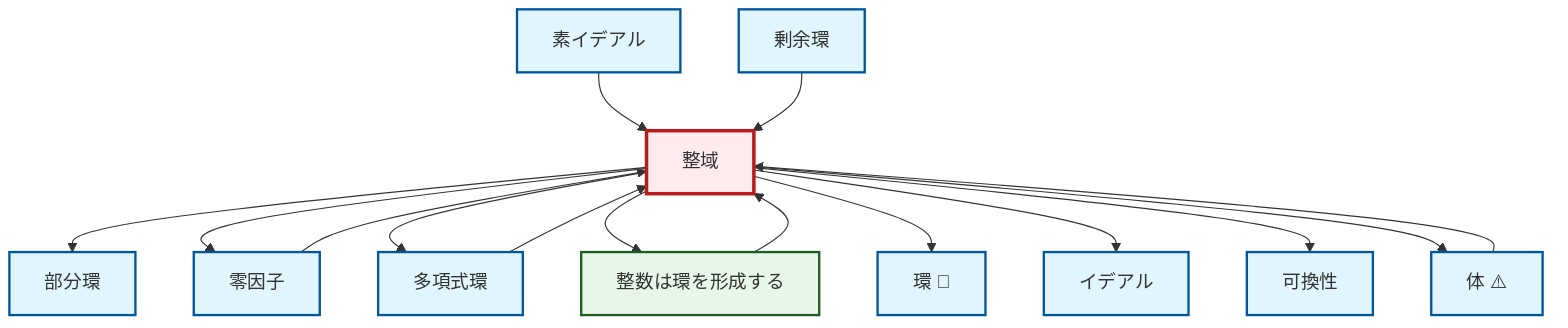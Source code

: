graph TD
    classDef definition fill:#e1f5fe,stroke:#01579b,stroke-width:2px
    classDef theorem fill:#f3e5f5,stroke:#4a148c,stroke-width:2px
    classDef axiom fill:#fff3e0,stroke:#e65100,stroke-width:2px
    classDef example fill:#e8f5e9,stroke:#1b5e20,stroke-width:2px
    classDef current fill:#ffebee,stroke:#b71c1c,stroke-width:3px
    def-prime-ideal["素イデアル"]:::definition
    def-integral-domain["整域"]:::definition
    def-subring["部分環"]:::definition
    def-polynomial-ring["多項式環"]:::definition
    def-ideal["イデアル"]:::definition
    def-ring["環 📝"]:::definition
    def-commutativity["可換性"]:::definition
    def-field["体 ⚠️"]:::definition
    def-quotient-ring["剰余環"]:::definition
    def-zero-divisor["零因子"]:::definition
    ex-integers-ring["整数は環を形成する"]:::example
    def-field --> def-integral-domain
    def-prime-ideal --> def-integral-domain
    def-quotient-ring --> def-integral-domain
    def-polynomial-ring --> def-integral-domain
    def-integral-domain --> def-subring
    def-integral-domain --> def-zero-divisor
    def-zero-divisor --> def-integral-domain
    def-integral-domain --> def-polynomial-ring
    def-integral-domain --> ex-integers-ring
    def-integral-domain --> def-ring
    def-integral-domain --> def-ideal
    def-integral-domain --> def-commutativity
    ex-integers-ring --> def-integral-domain
    def-integral-domain --> def-field
    class def-integral-domain current
